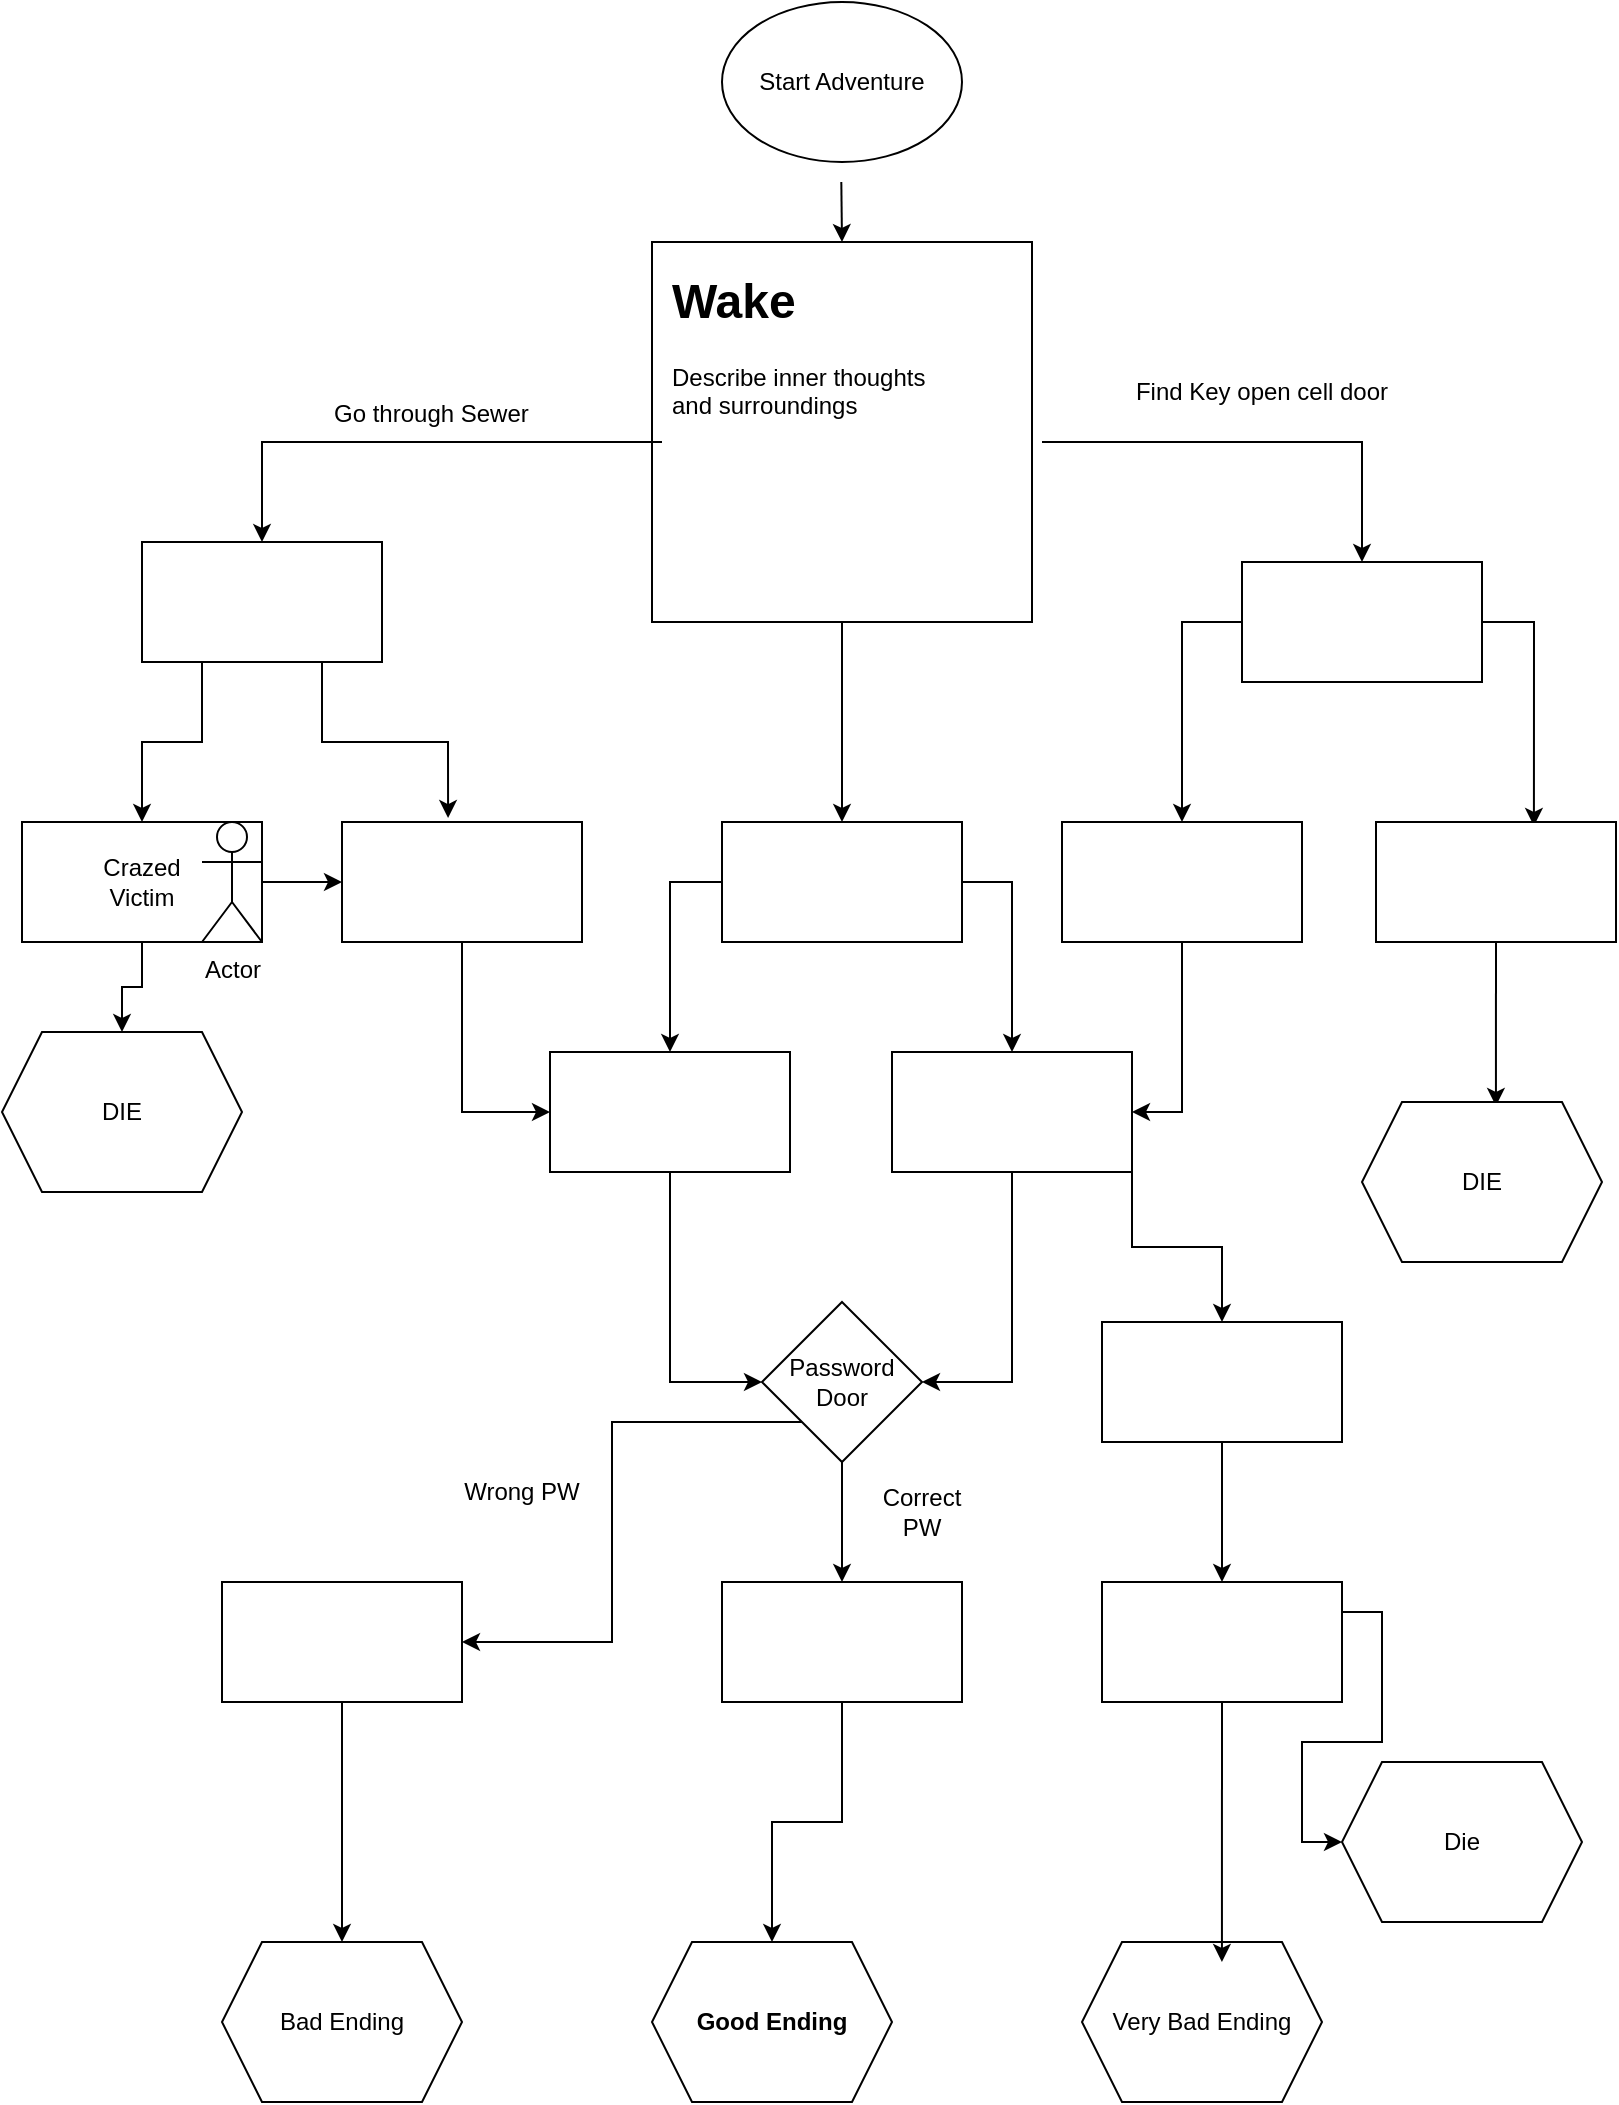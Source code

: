 <mxfile version="20.2.3" type="github">
  <diagram id="C5RBs43oDa-KdzZeNtuy" name="Page-1">
    <mxGraphModel dx="2062" dy="1065" grid="1" gridSize="10" guides="1" tooltips="1" connect="1" arrows="1" fold="1" page="1" pageScale="1" pageWidth="827" pageHeight="1169" math="0" shadow="0">
      <root>
        <mxCell id="WIyWlLk6GJQsqaUBKTNV-0" />
        <mxCell id="WIyWlLk6GJQsqaUBKTNV-1" parent="WIyWlLk6GJQsqaUBKTNV-0" />
        <mxCell id="yp-HM7UmvgDaexrmaA9t-0" value="Start Adventure&lt;br&gt;" style="ellipse;whiteSpace=wrap;html=1;" vertex="1" parent="WIyWlLk6GJQsqaUBKTNV-1">
          <mxGeometry x="380" y="30" width="120" height="80" as="geometry" />
        </mxCell>
        <mxCell id="yp-HM7UmvgDaexrmaA9t-1" value="" style="endArrow=classic;html=1;rounded=0;" edge="1" parent="WIyWlLk6GJQsqaUBKTNV-1">
          <mxGeometry width="50" height="50" relative="1" as="geometry">
            <mxPoint x="439.66" y="120" as="sourcePoint" />
            <mxPoint x="440" y="150" as="targetPoint" />
          </mxGeometry>
        </mxCell>
        <mxCell id="yp-HM7UmvgDaexrmaA9t-37" style="edgeStyle=orthogonalEdgeStyle;rounded=0;orthogonalLoop=1;jettySize=auto;html=1;exitX=0.5;exitY=1;exitDx=0;exitDy=0;entryX=0.5;entryY=0;entryDx=0;entryDy=0;" edge="1" parent="WIyWlLk6GJQsqaUBKTNV-1" source="yp-HM7UmvgDaexrmaA9t-7" target="yp-HM7UmvgDaexrmaA9t-16">
          <mxGeometry relative="1" as="geometry" />
        </mxCell>
        <mxCell id="yp-HM7UmvgDaexrmaA9t-7" value="" style="whiteSpace=wrap;html=1;aspect=fixed;" vertex="1" parent="WIyWlLk6GJQsqaUBKTNV-1">
          <mxGeometry x="345" y="150" width="190" height="190" as="geometry" />
        </mxCell>
        <mxCell id="yp-HM7UmvgDaexrmaA9t-31" style="edgeStyle=orthogonalEdgeStyle;rounded=0;orthogonalLoop=1;jettySize=auto;html=1;exitX=1;exitY=0.75;exitDx=0;exitDy=0;entryX=0.5;entryY=0;entryDx=0;entryDy=0;" edge="1" parent="WIyWlLk6GJQsqaUBKTNV-1" source="yp-HM7UmvgDaexrmaA9t-6" target="yp-HM7UmvgDaexrmaA9t-19">
          <mxGeometry relative="1" as="geometry" />
        </mxCell>
        <mxCell id="yp-HM7UmvgDaexrmaA9t-32" style="edgeStyle=orthogonalEdgeStyle;rounded=0;orthogonalLoop=1;jettySize=auto;html=1;exitX=0;exitY=0.75;exitDx=0;exitDy=0;entryX=0.5;entryY=0;entryDx=0;entryDy=0;" edge="1" parent="WIyWlLk6GJQsqaUBKTNV-1" source="yp-HM7UmvgDaexrmaA9t-6" target="yp-HM7UmvgDaexrmaA9t-13">
          <mxGeometry relative="1" as="geometry" />
        </mxCell>
        <mxCell id="yp-HM7UmvgDaexrmaA9t-6" value="&lt;h1&gt;Wake&lt;/h1&gt;&lt;p&gt;Describe inner thoughts and&amp;nbsp;&lt;span data-darkreader-inline-color=&quot;&quot; data-darkreader-inline-bgcolor=&quot;&quot; style=&quot;background-color: initial; color: rgb(0, 0, 0); --darkreader-inline-bgcolor: initial; --darkreader-inline-color:#edebe8;&quot;&gt;surroundings&amp;nbsp;&lt;/span&gt;&lt;/p&gt;" style="text;html=1;strokeColor=none;fillColor=none;spacing=5;spacingTop=-20;whiteSpace=wrap;overflow=hidden;rounded=0;" vertex="1" parent="WIyWlLk6GJQsqaUBKTNV-1">
          <mxGeometry x="350" y="160" width="190" height="120" as="geometry" />
        </mxCell>
        <mxCell id="yp-HM7UmvgDaexrmaA9t-10" value="Bad Ending" style="shape=hexagon;perimeter=hexagonPerimeter2;whiteSpace=wrap;html=1;fixedSize=1;" vertex="1" parent="WIyWlLk6GJQsqaUBKTNV-1">
          <mxGeometry x="130" y="1000" width="120" height="80" as="geometry" />
        </mxCell>
        <mxCell id="yp-HM7UmvgDaexrmaA9t-11" value="Good Ending" style="shape=hexagon;perimeter=hexagonPerimeter2;whiteSpace=wrap;html=1;fixedSize=1;fontStyle=1" vertex="1" parent="WIyWlLk6GJQsqaUBKTNV-1">
          <mxGeometry x="345" y="1000" width="120" height="80" as="geometry" />
        </mxCell>
        <mxCell id="yp-HM7UmvgDaexrmaA9t-12" value="Very Bad Ending" style="shape=hexagon;perimeter=hexagonPerimeter2;whiteSpace=wrap;html=1;fixedSize=1;" vertex="1" parent="WIyWlLk6GJQsqaUBKTNV-1">
          <mxGeometry x="560" y="1000" width="120" height="80" as="geometry" />
        </mxCell>
        <mxCell id="yp-HM7UmvgDaexrmaA9t-35" style="edgeStyle=orthogonalEdgeStyle;rounded=0;orthogonalLoop=1;jettySize=auto;html=1;exitX=0.25;exitY=1;exitDx=0;exitDy=0;" edge="1" parent="WIyWlLk6GJQsqaUBKTNV-1" source="yp-HM7UmvgDaexrmaA9t-13" target="yp-HM7UmvgDaexrmaA9t-14">
          <mxGeometry relative="1" as="geometry" />
        </mxCell>
        <mxCell id="yp-HM7UmvgDaexrmaA9t-36" style="edgeStyle=orthogonalEdgeStyle;rounded=0;orthogonalLoop=1;jettySize=auto;html=1;exitX=0.75;exitY=1;exitDx=0;exitDy=0;entryX=0.442;entryY=-0.033;entryDx=0;entryDy=0;entryPerimeter=0;" edge="1" parent="WIyWlLk6GJQsqaUBKTNV-1" source="yp-HM7UmvgDaexrmaA9t-13" target="yp-HM7UmvgDaexrmaA9t-15">
          <mxGeometry relative="1" as="geometry" />
        </mxCell>
        <mxCell id="yp-HM7UmvgDaexrmaA9t-13" value="" style="rounded=0;whiteSpace=wrap;html=1;" vertex="1" parent="WIyWlLk6GJQsqaUBKTNV-1">
          <mxGeometry x="90" y="300" width="120" height="60" as="geometry" />
        </mxCell>
        <mxCell id="yp-HM7UmvgDaexrmaA9t-56" style="edgeStyle=orthogonalEdgeStyle;rounded=0;orthogonalLoop=1;jettySize=auto;html=1;exitX=0.5;exitY=1;exitDx=0;exitDy=0;entryX=0.5;entryY=0;entryDx=0;entryDy=0;" edge="1" parent="WIyWlLk6GJQsqaUBKTNV-1" source="yp-HM7UmvgDaexrmaA9t-14" target="yp-HM7UmvgDaexrmaA9t-55">
          <mxGeometry relative="1" as="geometry" />
        </mxCell>
        <mxCell id="yp-HM7UmvgDaexrmaA9t-67" style="edgeStyle=orthogonalEdgeStyle;rounded=0;orthogonalLoop=1;jettySize=auto;html=1;exitX=1;exitY=0.5;exitDx=0;exitDy=0;entryX=0;entryY=0.5;entryDx=0;entryDy=0;" edge="1" parent="WIyWlLk6GJQsqaUBKTNV-1" source="yp-HM7UmvgDaexrmaA9t-14" target="yp-HM7UmvgDaexrmaA9t-15">
          <mxGeometry relative="1" as="geometry" />
        </mxCell>
        <mxCell id="yp-HM7UmvgDaexrmaA9t-14" value="Crazed&lt;br&gt;Victim&lt;br&gt;" style="rounded=0;whiteSpace=wrap;html=1;" vertex="1" parent="WIyWlLk6GJQsqaUBKTNV-1">
          <mxGeometry x="30" y="440" width="120" height="60" as="geometry" />
        </mxCell>
        <mxCell id="yp-HM7UmvgDaexrmaA9t-43" style="edgeStyle=orthogonalEdgeStyle;rounded=0;orthogonalLoop=1;jettySize=auto;html=1;exitX=0.5;exitY=1;exitDx=0;exitDy=0;entryX=0;entryY=0.5;entryDx=0;entryDy=0;" edge="1" parent="WIyWlLk6GJQsqaUBKTNV-1" source="yp-HM7UmvgDaexrmaA9t-15" target="yp-HM7UmvgDaexrmaA9t-17">
          <mxGeometry relative="1" as="geometry" />
        </mxCell>
        <mxCell id="yp-HM7UmvgDaexrmaA9t-15" value="" style="rounded=0;whiteSpace=wrap;html=1;" vertex="1" parent="WIyWlLk6GJQsqaUBKTNV-1">
          <mxGeometry x="190" y="440" width="120" height="60" as="geometry" />
        </mxCell>
        <mxCell id="yp-HM7UmvgDaexrmaA9t-40" style="edgeStyle=orthogonalEdgeStyle;rounded=0;orthogonalLoop=1;jettySize=auto;html=1;exitX=0;exitY=0.5;exitDx=0;exitDy=0;entryX=0.5;entryY=0;entryDx=0;entryDy=0;" edge="1" parent="WIyWlLk6GJQsqaUBKTNV-1" source="yp-HM7UmvgDaexrmaA9t-16" target="yp-HM7UmvgDaexrmaA9t-17">
          <mxGeometry relative="1" as="geometry" />
        </mxCell>
        <mxCell id="yp-HM7UmvgDaexrmaA9t-41" style="edgeStyle=orthogonalEdgeStyle;rounded=0;orthogonalLoop=1;jettySize=auto;html=1;exitX=1;exitY=0.5;exitDx=0;exitDy=0;entryX=0.5;entryY=0;entryDx=0;entryDy=0;" edge="1" parent="WIyWlLk6GJQsqaUBKTNV-1" source="yp-HM7UmvgDaexrmaA9t-16" target="yp-HM7UmvgDaexrmaA9t-18">
          <mxGeometry relative="1" as="geometry" />
        </mxCell>
        <mxCell id="yp-HM7UmvgDaexrmaA9t-16" value="" style="rounded=0;whiteSpace=wrap;html=1;" vertex="1" parent="WIyWlLk6GJQsqaUBKTNV-1">
          <mxGeometry x="380" y="440" width="120" height="60" as="geometry" />
        </mxCell>
        <mxCell id="yp-HM7UmvgDaexrmaA9t-45" style="edgeStyle=orthogonalEdgeStyle;rounded=0;orthogonalLoop=1;jettySize=auto;html=1;exitX=0.5;exitY=1;exitDx=0;exitDy=0;entryX=0;entryY=0.5;entryDx=0;entryDy=0;" edge="1" parent="WIyWlLk6GJQsqaUBKTNV-1" source="yp-HM7UmvgDaexrmaA9t-17" target="yp-HM7UmvgDaexrmaA9t-44">
          <mxGeometry relative="1" as="geometry" />
        </mxCell>
        <mxCell id="yp-HM7UmvgDaexrmaA9t-17" value="" style="rounded=0;whiteSpace=wrap;html=1;" vertex="1" parent="WIyWlLk6GJQsqaUBKTNV-1">
          <mxGeometry x="294" y="555" width="120" height="60" as="geometry" />
        </mxCell>
        <mxCell id="yp-HM7UmvgDaexrmaA9t-46" style="edgeStyle=orthogonalEdgeStyle;rounded=0;orthogonalLoop=1;jettySize=auto;html=1;exitX=0.5;exitY=1;exitDx=0;exitDy=0;entryX=1;entryY=0.5;entryDx=0;entryDy=0;" edge="1" parent="WIyWlLk6GJQsqaUBKTNV-1" source="yp-HM7UmvgDaexrmaA9t-18" target="yp-HM7UmvgDaexrmaA9t-44">
          <mxGeometry relative="1" as="geometry" />
        </mxCell>
        <mxCell id="yp-HM7UmvgDaexrmaA9t-61" style="edgeStyle=orthogonalEdgeStyle;rounded=0;orthogonalLoop=1;jettySize=auto;html=1;exitX=1;exitY=1;exitDx=0;exitDy=0;entryX=0.5;entryY=0;entryDx=0;entryDy=0;" edge="1" parent="WIyWlLk6GJQsqaUBKTNV-1" source="yp-HM7UmvgDaexrmaA9t-18" target="yp-HM7UmvgDaexrmaA9t-60">
          <mxGeometry relative="1" as="geometry" />
        </mxCell>
        <mxCell id="yp-HM7UmvgDaexrmaA9t-18" value="" style="rounded=0;whiteSpace=wrap;html=1;" vertex="1" parent="WIyWlLk6GJQsqaUBKTNV-1">
          <mxGeometry x="465" y="555" width="120" height="60" as="geometry" />
        </mxCell>
        <mxCell id="yp-HM7UmvgDaexrmaA9t-38" style="edgeStyle=orthogonalEdgeStyle;rounded=0;orthogonalLoop=1;jettySize=auto;html=1;exitX=0;exitY=0.5;exitDx=0;exitDy=0;entryX=0.5;entryY=0;entryDx=0;entryDy=0;" edge="1" parent="WIyWlLk6GJQsqaUBKTNV-1" source="yp-HM7UmvgDaexrmaA9t-19" target="yp-HM7UmvgDaexrmaA9t-20">
          <mxGeometry relative="1" as="geometry" />
        </mxCell>
        <mxCell id="yp-HM7UmvgDaexrmaA9t-39" style="edgeStyle=orthogonalEdgeStyle;rounded=0;orthogonalLoop=1;jettySize=auto;html=1;exitX=1;exitY=0.5;exitDx=0;exitDy=0;entryX=0.658;entryY=0.033;entryDx=0;entryDy=0;entryPerimeter=0;" edge="1" parent="WIyWlLk6GJQsqaUBKTNV-1" source="yp-HM7UmvgDaexrmaA9t-19" target="yp-HM7UmvgDaexrmaA9t-21">
          <mxGeometry relative="1" as="geometry" />
        </mxCell>
        <mxCell id="yp-HM7UmvgDaexrmaA9t-19" value="" style="rounded=0;whiteSpace=wrap;html=1;" vertex="1" parent="WIyWlLk6GJQsqaUBKTNV-1">
          <mxGeometry x="640" y="310" width="120" height="60" as="geometry" />
        </mxCell>
        <mxCell id="yp-HM7UmvgDaexrmaA9t-42" style="edgeStyle=orthogonalEdgeStyle;rounded=0;orthogonalLoop=1;jettySize=auto;html=1;exitX=0.5;exitY=1;exitDx=0;exitDy=0;entryX=1;entryY=0.5;entryDx=0;entryDy=0;" edge="1" parent="WIyWlLk6GJQsqaUBKTNV-1" source="yp-HM7UmvgDaexrmaA9t-20" target="yp-HM7UmvgDaexrmaA9t-18">
          <mxGeometry relative="1" as="geometry" />
        </mxCell>
        <mxCell id="yp-HM7UmvgDaexrmaA9t-20" value="" style="rounded=0;whiteSpace=wrap;html=1;" vertex="1" parent="WIyWlLk6GJQsqaUBKTNV-1">
          <mxGeometry x="550" y="440" width="120" height="60" as="geometry" />
        </mxCell>
        <mxCell id="yp-HM7UmvgDaexrmaA9t-54" style="edgeStyle=orthogonalEdgeStyle;rounded=0;orthogonalLoop=1;jettySize=auto;html=1;exitX=0.5;exitY=1;exitDx=0;exitDy=0;entryX=0.558;entryY=0.025;entryDx=0;entryDy=0;entryPerimeter=0;" edge="1" parent="WIyWlLk6GJQsqaUBKTNV-1" source="yp-HM7UmvgDaexrmaA9t-21" target="yp-HM7UmvgDaexrmaA9t-53">
          <mxGeometry relative="1" as="geometry" />
        </mxCell>
        <mxCell id="yp-HM7UmvgDaexrmaA9t-21" value="" style="rounded=0;whiteSpace=wrap;html=1;" vertex="1" parent="WIyWlLk6GJQsqaUBKTNV-1">
          <mxGeometry x="707" y="440" width="120" height="60" as="geometry" />
        </mxCell>
        <mxCell id="yp-HM7UmvgDaexrmaA9t-50" style="edgeStyle=orthogonalEdgeStyle;rounded=0;orthogonalLoop=1;jettySize=auto;html=1;exitX=0;exitY=1;exitDx=0;exitDy=0;entryX=1;entryY=0.5;entryDx=0;entryDy=0;" edge="1" parent="WIyWlLk6GJQsqaUBKTNV-1" source="yp-HM7UmvgDaexrmaA9t-44" target="yp-HM7UmvgDaexrmaA9t-49">
          <mxGeometry relative="1" as="geometry" />
        </mxCell>
        <mxCell id="yp-HM7UmvgDaexrmaA9t-51" style="edgeStyle=orthogonalEdgeStyle;rounded=0;orthogonalLoop=1;jettySize=auto;html=1;exitX=0.5;exitY=1;exitDx=0;exitDy=0;" edge="1" parent="WIyWlLk6GJQsqaUBKTNV-1" source="yp-HM7UmvgDaexrmaA9t-44" target="yp-HM7UmvgDaexrmaA9t-48">
          <mxGeometry relative="1" as="geometry" />
        </mxCell>
        <mxCell id="yp-HM7UmvgDaexrmaA9t-44" value="Password&lt;br&gt;Door" style="rhombus;whiteSpace=wrap;html=1;" vertex="1" parent="WIyWlLk6GJQsqaUBKTNV-1">
          <mxGeometry x="400" y="680" width="80" height="80" as="geometry" />
        </mxCell>
        <mxCell id="yp-HM7UmvgDaexrmaA9t-58" style="edgeStyle=orthogonalEdgeStyle;rounded=0;orthogonalLoop=1;jettySize=auto;html=1;exitX=0.5;exitY=1;exitDx=0;exitDy=0;entryX=0.5;entryY=0;entryDx=0;entryDy=0;" edge="1" parent="WIyWlLk6GJQsqaUBKTNV-1" source="yp-HM7UmvgDaexrmaA9t-48" target="yp-HM7UmvgDaexrmaA9t-11">
          <mxGeometry relative="1" as="geometry" />
        </mxCell>
        <mxCell id="yp-HM7UmvgDaexrmaA9t-48" value="" style="rounded=0;whiteSpace=wrap;html=1;" vertex="1" parent="WIyWlLk6GJQsqaUBKTNV-1">
          <mxGeometry x="380" y="820" width="120" height="60" as="geometry" />
        </mxCell>
        <mxCell id="yp-HM7UmvgDaexrmaA9t-57" style="edgeStyle=orthogonalEdgeStyle;rounded=0;orthogonalLoop=1;jettySize=auto;html=1;exitX=0.5;exitY=1;exitDx=0;exitDy=0;entryX=0.5;entryY=0;entryDx=0;entryDy=0;" edge="1" parent="WIyWlLk6GJQsqaUBKTNV-1" source="yp-HM7UmvgDaexrmaA9t-49" target="yp-HM7UmvgDaexrmaA9t-10">
          <mxGeometry relative="1" as="geometry" />
        </mxCell>
        <mxCell id="yp-HM7UmvgDaexrmaA9t-49" value="" style="rounded=0;whiteSpace=wrap;html=1;" vertex="1" parent="WIyWlLk6GJQsqaUBKTNV-1">
          <mxGeometry x="130" y="820" width="120" height="60" as="geometry" />
        </mxCell>
        <mxCell id="yp-HM7UmvgDaexrmaA9t-53" value="DIE" style="shape=hexagon;perimeter=hexagonPerimeter2;whiteSpace=wrap;html=1;fixedSize=1;" vertex="1" parent="WIyWlLk6GJQsqaUBKTNV-1">
          <mxGeometry x="700" y="580" width="120" height="80" as="geometry" />
        </mxCell>
        <mxCell id="yp-HM7UmvgDaexrmaA9t-55" value="DIE" style="shape=hexagon;perimeter=hexagonPerimeter2;whiteSpace=wrap;html=1;fixedSize=1;" vertex="1" parent="WIyWlLk6GJQsqaUBKTNV-1">
          <mxGeometry x="20" y="545" width="120" height="80" as="geometry" />
        </mxCell>
        <mxCell id="yp-HM7UmvgDaexrmaA9t-63" style="edgeStyle=orthogonalEdgeStyle;rounded=0;orthogonalLoop=1;jettySize=auto;html=1;exitX=0.5;exitY=1;exitDx=0;exitDy=0;entryX=0.5;entryY=0;entryDx=0;entryDy=0;" edge="1" parent="WIyWlLk6GJQsqaUBKTNV-1" source="yp-HM7UmvgDaexrmaA9t-60" target="yp-HM7UmvgDaexrmaA9t-62">
          <mxGeometry relative="1" as="geometry" />
        </mxCell>
        <mxCell id="yp-HM7UmvgDaexrmaA9t-60" value="" style="rounded=0;whiteSpace=wrap;html=1;" vertex="1" parent="WIyWlLk6GJQsqaUBKTNV-1">
          <mxGeometry x="570" y="690" width="120" height="60" as="geometry" />
        </mxCell>
        <mxCell id="yp-HM7UmvgDaexrmaA9t-64" style="edgeStyle=orthogonalEdgeStyle;rounded=0;orthogonalLoop=1;jettySize=auto;html=1;exitX=0.5;exitY=1;exitDx=0;exitDy=0;entryX=0.583;entryY=0.125;entryDx=0;entryDy=0;entryPerimeter=0;" edge="1" parent="WIyWlLk6GJQsqaUBKTNV-1" source="yp-HM7UmvgDaexrmaA9t-62" target="yp-HM7UmvgDaexrmaA9t-12">
          <mxGeometry relative="1" as="geometry" />
        </mxCell>
        <mxCell id="yp-HM7UmvgDaexrmaA9t-66" style="edgeStyle=orthogonalEdgeStyle;rounded=0;orthogonalLoop=1;jettySize=auto;html=1;exitX=1;exitY=0.25;exitDx=0;exitDy=0;entryX=0;entryY=0.5;entryDx=0;entryDy=0;" edge="1" parent="WIyWlLk6GJQsqaUBKTNV-1" source="yp-HM7UmvgDaexrmaA9t-62" target="yp-HM7UmvgDaexrmaA9t-65">
          <mxGeometry relative="1" as="geometry" />
        </mxCell>
        <mxCell id="yp-HM7UmvgDaexrmaA9t-62" value="" style="rounded=0;whiteSpace=wrap;html=1;" vertex="1" parent="WIyWlLk6GJQsqaUBKTNV-1">
          <mxGeometry x="570" y="820" width="120" height="60" as="geometry" />
        </mxCell>
        <mxCell id="yp-HM7UmvgDaexrmaA9t-65" value="Die" style="shape=hexagon;perimeter=hexagonPerimeter2;whiteSpace=wrap;html=1;fixedSize=1;" vertex="1" parent="WIyWlLk6GJQsqaUBKTNV-1">
          <mxGeometry x="690" y="910" width="120" height="80" as="geometry" />
        </mxCell>
        <mxCell id="yp-HM7UmvgDaexrmaA9t-68" value="Actor" style="shape=umlActor;verticalLabelPosition=bottom;verticalAlign=top;html=1;outlineConnect=0;" vertex="1" parent="WIyWlLk6GJQsqaUBKTNV-1">
          <mxGeometry x="120" y="440" width="30" height="60" as="geometry" />
        </mxCell>
        <mxCell id="yp-HM7UmvgDaexrmaA9t-69" value="Go through Sewer " style="text;strokeColor=none;fillColor=none;align=left;verticalAlign=middle;spacingLeft=4;spacingRight=4;overflow=hidden;points=[[0,0.5],[1,0.5]];portConstraint=eastwest;rotatable=0;" vertex="1" parent="WIyWlLk6GJQsqaUBKTNV-1">
          <mxGeometry x="180" y="220" width="110" height="30" as="geometry" />
        </mxCell>
        <mxCell id="yp-HM7UmvgDaexrmaA9t-70" value="Find Key open cell door" style="text;html=1;strokeColor=none;fillColor=none;align=center;verticalAlign=middle;whiteSpace=wrap;rounded=0;" vertex="1" parent="WIyWlLk6GJQsqaUBKTNV-1">
          <mxGeometry x="580" y="210" width="140" height="30" as="geometry" />
        </mxCell>
        <mxCell id="yp-HM7UmvgDaexrmaA9t-72" value="Wrong PW" style="text;html=1;strokeColor=none;fillColor=none;align=center;verticalAlign=middle;whiteSpace=wrap;rounded=0;" vertex="1" parent="WIyWlLk6GJQsqaUBKTNV-1">
          <mxGeometry x="250" y="760" width="60" height="30" as="geometry" />
        </mxCell>
        <mxCell id="yp-HM7UmvgDaexrmaA9t-74" value="Correct&lt;br&gt;PW" style="text;html=1;strokeColor=none;fillColor=none;align=center;verticalAlign=middle;whiteSpace=wrap;rounded=0;" vertex="1" parent="WIyWlLk6GJQsqaUBKTNV-1">
          <mxGeometry x="450" y="770" width="60" height="30" as="geometry" />
        </mxCell>
      </root>
    </mxGraphModel>
  </diagram>
</mxfile>
